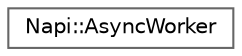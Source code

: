 digraph "Graphical Class Hierarchy"
{
 // LATEX_PDF_SIZE
  bgcolor="transparent";
  edge [fontname=Helvetica,fontsize=10,labelfontname=Helvetica,labelfontsize=10];
  node [fontname=Helvetica,fontsize=10,shape=box,height=0.2,width=0.4];
  rankdir="LR";
  Node0 [id="Node000000",label="Napi::AsyncWorker",height=0.2,width=0.4,color="grey40", fillcolor="white", style="filled",URL="$class_napi_1_1_async_worker.html",tooltip=" "];
}
